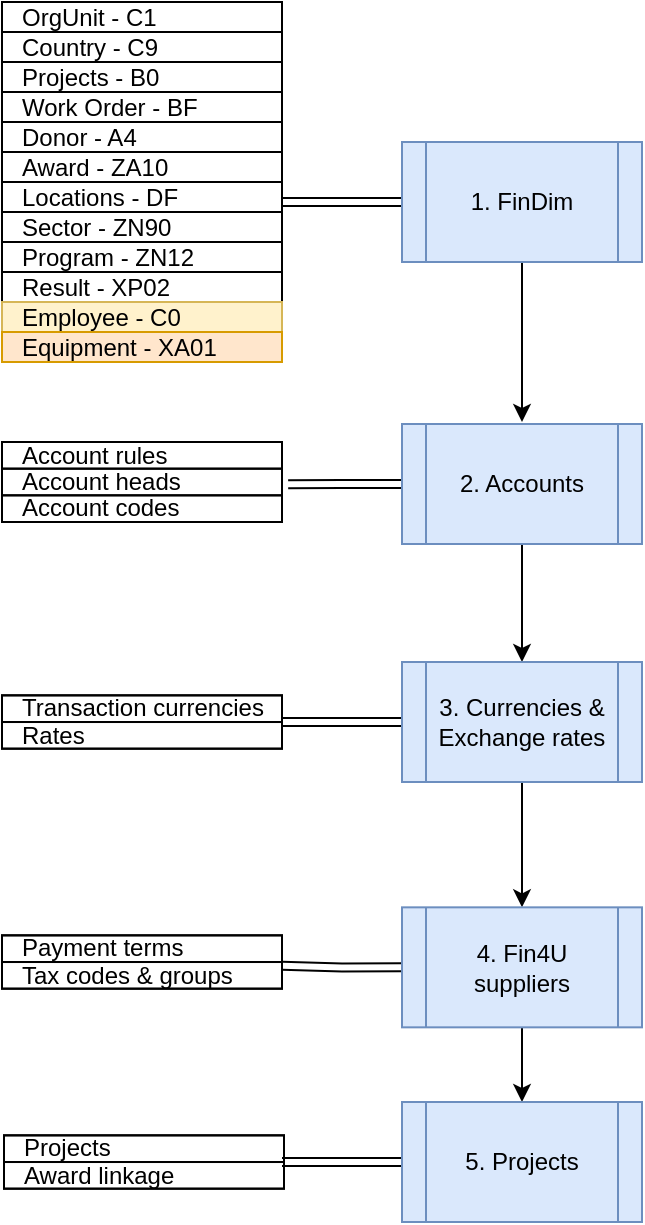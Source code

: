 <mxfile version="21.6.8" type="github">
  <diagram name="Page-1" id="kQQH8EyvIiI8qKK7--1i">
    <mxGraphModel dx="936" dy="531" grid="1" gridSize="10" guides="1" tooltips="1" connect="1" arrows="1" fold="1" page="1" pageScale="1" pageWidth="850" pageHeight="1100" math="0" shadow="0">
      <root>
        <mxCell id="0" />
        <mxCell id="1" parent="0" />
        <mxCell id="WhydafLTyiGb9I_DGI9D-12" style="edgeStyle=orthogonalEdgeStyle;rounded=0;orthogonalLoop=1;jettySize=auto;html=1;exitX=0;exitY=0.5;exitDx=0;exitDy=0;entryX=1;entryY=0.667;entryDx=0;entryDy=0;entryPerimeter=0;shape=link;" edge="1" parent="1" source="T8iTNFM0dFt_-LyN7YIx-1" target="T8iTNFM0dFt_-LyN7YIx-16">
          <mxGeometry relative="1" as="geometry" />
        </mxCell>
        <mxCell id="WhydafLTyiGb9I_DGI9D-17" style="edgeStyle=orthogonalEdgeStyle;rounded=0;orthogonalLoop=1;jettySize=auto;html=1;" edge="1" parent="1" source="T8iTNFM0dFt_-LyN7YIx-1">
          <mxGeometry relative="1" as="geometry">
            <mxPoint x="340" y="370" as="targetPoint" />
          </mxGeometry>
        </mxCell>
        <mxCell id="T8iTNFM0dFt_-LyN7YIx-1" value="1. FinDim" style="shape=process;whiteSpace=wrap;html=1;backgroundOutline=1;fillColor=#dae8fc;strokeColor=#6c8ebf;" parent="1" vertex="1">
          <mxGeometry x="280" y="230" width="120" height="60" as="geometry" />
        </mxCell>
        <mxCell id="T8iTNFM0dFt_-LyN7YIx-22" value="" style="group;strokeColor=default;fontSize=12;" parent="1" vertex="1" connectable="0">
          <mxGeometry x="80" y="160" width="140" height="180" as="geometry" />
        </mxCell>
        <mxCell id="T8iTNFM0dFt_-LyN7YIx-9" value="OrgUnit - C1" style="strokeColor=inherit;fillColor=inherit;gradientColor=inherit;fontColor=inherit;html=1;shadow=0;dashed=0;perimeter=none;whiteSpace=wrap;resizeWidth=1;align=left;spacing=10;" parent="T8iTNFM0dFt_-LyN7YIx-22" vertex="1">
          <mxGeometry width="140" height="15.0" as="geometry" />
        </mxCell>
        <mxCell id="T8iTNFM0dFt_-LyN7YIx-11" value="Country - C9" style="strokeColor=inherit;fillColor=inherit;gradientColor=inherit;fontColor=inherit;html=1;shadow=0;dashed=0;perimeter=none;whiteSpace=wrap;resizeWidth=1;align=left;spacing=10;" parent="T8iTNFM0dFt_-LyN7YIx-22" vertex="1">
          <mxGeometry y="15.0" width="140" height="15.0" as="geometry" />
        </mxCell>
        <mxCell id="T8iTNFM0dFt_-LyN7YIx-12" value="Projects - B0" style="strokeColor=inherit;fillColor=inherit;gradientColor=inherit;fontColor=inherit;html=1;shadow=0;dashed=0;perimeter=none;whiteSpace=wrap;resizeWidth=1;align=left;spacing=10;" parent="T8iTNFM0dFt_-LyN7YIx-22" vertex="1">
          <mxGeometry y="30.0" width="140" height="15.0" as="geometry" />
        </mxCell>
        <mxCell id="T8iTNFM0dFt_-LyN7YIx-13" value="Work Order - BF" style="strokeColor=inherit;fillColor=inherit;gradientColor=inherit;fontColor=inherit;html=1;shadow=0;dashed=0;perimeter=none;whiteSpace=wrap;resizeWidth=1;align=left;spacing=10;" parent="T8iTNFM0dFt_-LyN7YIx-22" vertex="1">
          <mxGeometry y="45" width="140" height="15.0" as="geometry" />
        </mxCell>
        <mxCell id="T8iTNFM0dFt_-LyN7YIx-14" value="Donor - A4" style="strokeColor=inherit;fillColor=inherit;gradientColor=inherit;fontColor=inherit;html=1;shadow=0;dashed=0;perimeter=none;whiteSpace=wrap;resizeWidth=1;align=left;spacing=10;" parent="T8iTNFM0dFt_-LyN7YIx-22" vertex="1">
          <mxGeometry y="60.0" width="140" height="15.0" as="geometry" />
        </mxCell>
        <mxCell id="T8iTNFM0dFt_-LyN7YIx-15" value="Award - ZA10" style="strokeColor=inherit;fillColor=inherit;gradientColor=inherit;fontColor=inherit;html=1;shadow=0;dashed=0;perimeter=none;whiteSpace=wrap;resizeWidth=1;align=left;spacing=10;" parent="T8iTNFM0dFt_-LyN7YIx-22" vertex="1">
          <mxGeometry y="75" width="140" height="15.0" as="geometry" />
        </mxCell>
        <mxCell id="T8iTNFM0dFt_-LyN7YIx-16" value="Locations - DF" style="strokeColor=inherit;fillColor=inherit;gradientColor=inherit;fontColor=inherit;html=1;shadow=0;dashed=0;perimeter=none;whiteSpace=wrap;resizeWidth=1;align=left;spacing=10;" parent="T8iTNFM0dFt_-LyN7YIx-22" vertex="1">
          <mxGeometry y="90" width="140" height="15.0" as="geometry" />
        </mxCell>
        <mxCell id="T8iTNFM0dFt_-LyN7YIx-17" value="Sector - ZN90" style="strokeColor=inherit;fillColor=inherit;gradientColor=inherit;fontColor=inherit;html=1;shadow=0;dashed=0;perimeter=none;whiteSpace=wrap;resizeWidth=1;align=left;spacing=10;" parent="T8iTNFM0dFt_-LyN7YIx-22" vertex="1">
          <mxGeometry y="105" width="140" height="15.0" as="geometry" />
        </mxCell>
        <mxCell id="T8iTNFM0dFt_-LyN7YIx-18" value="Program - ZN12" style="strokeColor=inherit;fillColor=inherit;gradientColor=inherit;fontColor=inherit;html=1;shadow=0;dashed=0;perimeter=none;whiteSpace=wrap;resizeWidth=1;align=left;spacing=10;" parent="T8iTNFM0dFt_-LyN7YIx-22" vertex="1">
          <mxGeometry y="120.0" width="140" height="15.0" as="geometry" />
        </mxCell>
        <mxCell id="T8iTNFM0dFt_-LyN7YIx-19" value="Result - XP02" style="strokeColor=inherit;fillColor=inherit;gradientColor=inherit;fontColor=inherit;html=1;shadow=0;dashed=0;perimeter=none;whiteSpace=wrap;resizeWidth=1;align=left;spacing=10;" parent="T8iTNFM0dFt_-LyN7YIx-22" vertex="1">
          <mxGeometry y="135" width="140" height="15.0" as="geometry" />
        </mxCell>
        <mxCell id="T8iTNFM0dFt_-LyN7YIx-20" value="Employee - C0" style="strokeColor=#d6b656;fillColor=#fff2cc;html=1;shadow=0;dashed=0;perimeter=none;whiteSpace=wrap;resizeWidth=1;align=left;spacing=10;" parent="T8iTNFM0dFt_-LyN7YIx-22" vertex="1">
          <mxGeometry y="150" width="140" height="15.0" as="geometry" />
        </mxCell>
        <mxCell id="T8iTNFM0dFt_-LyN7YIx-21" value="Equipment - XA01" style="strokeColor=#d79b00;fillColor=#ffe6cc;html=1;shadow=0;dashed=0;perimeter=none;whiteSpace=wrap;resizeWidth=1;align=left;spacing=10;" parent="T8iTNFM0dFt_-LyN7YIx-22" vertex="1">
          <mxGeometry y="165" width="140" height="15.0" as="geometry" />
        </mxCell>
        <mxCell id="WhydafLTyiGb9I_DGI9D-13" style="edgeStyle=orthogonalEdgeStyle;rounded=0;orthogonalLoop=1;jettySize=auto;html=1;exitX=0;exitY=0.5;exitDx=0;exitDy=0;entryX=1.022;entryY=0.584;entryDx=0;entryDy=0;entryPerimeter=0;shape=link;" edge="1" parent="1" source="T8iTNFM0dFt_-LyN7YIx-23" target="T8iTNFM0dFt_-LyN7YIx-26">
          <mxGeometry relative="1" as="geometry" />
        </mxCell>
        <mxCell id="WhydafLTyiGb9I_DGI9D-18" style="edgeStyle=orthogonalEdgeStyle;rounded=0;orthogonalLoop=1;jettySize=auto;html=1;exitX=0.5;exitY=1;exitDx=0;exitDy=0;entryX=0.5;entryY=0;entryDx=0;entryDy=0;" edge="1" parent="1" source="T8iTNFM0dFt_-LyN7YIx-23" target="T8iTNFM0dFt_-LyN7YIx-39">
          <mxGeometry relative="1" as="geometry" />
        </mxCell>
        <mxCell id="T8iTNFM0dFt_-LyN7YIx-23" value="2. Accounts" style="shape=process;whiteSpace=wrap;html=1;backgroundOutline=1;fillColor=#dae8fc;strokeColor=#6c8ebf;" parent="1" vertex="1">
          <mxGeometry x="280" y="371" width="120" height="60" as="geometry" />
        </mxCell>
        <mxCell id="WhydafLTyiGb9I_DGI9D-14" style="edgeStyle=orthogonalEdgeStyle;rounded=0;orthogonalLoop=1;jettySize=auto;html=1;exitX=0;exitY=0.5;exitDx=0;exitDy=0;entryX=1;entryY=0;entryDx=0;entryDy=0;entryPerimeter=0;shape=link;" edge="1" parent="1" source="T8iTNFM0dFt_-LyN7YIx-39" target="T8iTNFM0dFt_-LyN7YIx-41">
          <mxGeometry relative="1" as="geometry">
            <Array as="points">
              <mxPoint x="240" y="520" />
              <mxPoint x="240" y="520" />
            </Array>
          </mxGeometry>
        </mxCell>
        <mxCell id="WhydafLTyiGb9I_DGI9D-19" style="edgeStyle=orthogonalEdgeStyle;rounded=0;orthogonalLoop=1;jettySize=auto;html=1;exitX=0.5;exitY=1;exitDx=0;exitDy=0;" edge="1" parent="1" source="T8iTNFM0dFt_-LyN7YIx-39" target="T8iTNFM0dFt_-LyN7YIx-42">
          <mxGeometry relative="1" as="geometry" />
        </mxCell>
        <mxCell id="T8iTNFM0dFt_-LyN7YIx-39" value="3. Currencies &amp;amp; Exchange rates" style="shape=process;whiteSpace=wrap;html=1;backgroundOutline=1;fillColor=#dae8fc;strokeColor=#6c8ebf;" parent="1" vertex="1">
          <mxGeometry x="280" y="490" width="120" height="60" as="geometry" />
        </mxCell>
        <mxCell id="WhydafLTyiGb9I_DGI9D-15" style="edgeStyle=orthogonalEdgeStyle;rounded=0;orthogonalLoop=1;jettySize=auto;html=1;exitX=0;exitY=0.5;exitDx=0;exitDy=0;entryX=1.001;entryY=0.139;entryDx=0;entryDy=0;entryPerimeter=0;shape=link;" edge="1" parent="1" source="T8iTNFM0dFt_-LyN7YIx-42" target="T8iTNFM0dFt_-LyN7YIx-44">
          <mxGeometry relative="1" as="geometry" />
        </mxCell>
        <mxCell id="WhydafLTyiGb9I_DGI9D-20" style="edgeStyle=orthogonalEdgeStyle;rounded=0;orthogonalLoop=1;jettySize=auto;html=1;exitX=0.5;exitY=1;exitDx=0;exitDy=0;entryX=0.5;entryY=0;entryDx=0;entryDy=0;" edge="1" parent="1" source="T8iTNFM0dFt_-LyN7YIx-42" target="T8iTNFM0dFt_-LyN7YIx-45">
          <mxGeometry relative="1" as="geometry" />
        </mxCell>
        <mxCell id="T8iTNFM0dFt_-LyN7YIx-42" value="4. Fin4U suppliers" style="shape=process;whiteSpace=wrap;html=1;backgroundOutline=1;fillColor=#dae8fc;strokeColor=#6c8ebf;" parent="1" vertex="1">
          <mxGeometry x="280" y="612.67" width="120" height="60" as="geometry" />
        </mxCell>
        <mxCell id="WhydafLTyiGb9I_DGI9D-23" style="edgeStyle=orthogonalEdgeStyle;rounded=0;orthogonalLoop=1;jettySize=auto;html=1;exitX=0;exitY=0.5;exitDx=0;exitDy=0;shape=link;" edge="1" parent="1" source="T8iTNFM0dFt_-LyN7YIx-45">
          <mxGeometry relative="1" as="geometry">
            <mxPoint x="220" y="740" as="targetPoint" />
          </mxGeometry>
        </mxCell>
        <mxCell id="T8iTNFM0dFt_-LyN7YIx-45" value="5. Projects" style="shape=process;whiteSpace=wrap;html=1;backgroundOutline=1;fillColor=#dae8fc;strokeColor=#6c8ebf;" parent="1" vertex="1">
          <mxGeometry x="280" y="710" width="120" height="60" as="geometry" />
        </mxCell>
        <mxCell id="WhydafLTyiGb9I_DGI9D-7" value="" style="group;strokeColor=default;" vertex="1" connectable="0" parent="1">
          <mxGeometry x="80" y="506.673" width="140" height="26.663" as="geometry" />
        </mxCell>
        <mxCell id="T8iTNFM0dFt_-LyN7YIx-40" value="Transaction currencies" style="strokeColor=inherit;fillColor=inherit;gradientColor=inherit;fontColor=inherit;html=1;shadow=0;dashed=0;perimeter=none;whiteSpace=wrap;resizeWidth=1;align=left;spacing=10;" parent="WhydafLTyiGb9I_DGI9D-7" vertex="1">
          <mxGeometry width="140" height="13.333" as="geometry" />
        </mxCell>
        <mxCell id="T8iTNFM0dFt_-LyN7YIx-41" value="Rates" style="strokeColor=inherit;fillColor=inherit;gradientColor=inherit;fontColor=inherit;html=1;shadow=0;dashed=0;perimeter=none;whiteSpace=wrap;resizeWidth=1;align=left;spacing=10;" parent="WhydafLTyiGb9I_DGI9D-7" vertex="1">
          <mxGeometry y="13.33" width="140" height="13.333" as="geometry" />
        </mxCell>
        <mxCell id="WhydafLTyiGb9I_DGI9D-8" value="" style="group;strokeColor=default;" vertex="1" connectable="0" parent="1">
          <mxGeometry x="80" y="626.673" width="140" height="26.663" as="geometry" />
        </mxCell>
        <mxCell id="T8iTNFM0dFt_-LyN7YIx-43" value="Payment terms" style="strokeColor=inherit;fillColor=inherit;gradientColor=inherit;fontColor=inherit;html=1;shadow=0;dashed=0;perimeter=none;whiteSpace=wrap;resizeWidth=1;align=left;spacing=10;" parent="WhydafLTyiGb9I_DGI9D-8" vertex="1">
          <mxGeometry width="140" height="13.333" as="geometry" />
        </mxCell>
        <mxCell id="T8iTNFM0dFt_-LyN7YIx-44" value="Tax codes &amp;amp; groups" style="strokeColor=inherit;fillColor=inherit;gradientColor=inherit;fontColor=inherit;html=1;shadow=0;dashed=0;perimeter=none;whiteSpace=wrap;resizeWidth=1;align=left;spacing=10;" parent="WhydafLTyiGb9I_DGI9D-8" vertex="1">
          <mxGeometry y="13.33" width="140" height="13.333" as="geometry" />
        </mxCell>
        <mxCell id="WhydafLTyiGb9I_DGI9D-9" value="" style="group;strokeColor=default;" vertex="1" connectable="0" parent="1">
          <mxGeometry x="81" y="726.673" width="140" height="26.663" as="geometry" />
        </mxCell>
        <mxCell id="WhydafLTyiGb9I_DGI9D-2" value="Projects" style="strokeColor=inherit;fillColor=inherit;gradientColor=inherit;fontColor=inherit;html=1;shadow=0;dashed=0;perimeter=none;whiteSpace=wrap;resizeWidth=1;align=left;spacing=10;" vertex="1" parent="WhydafLTyiGb9I_DGI9D-9">
          <mxGeometry width="140" height="13.333" as="geometry" />
        </mxCell>
        <mxCell id="WhydafLTyiGb9I_DGI9D-3" value="Award linkage" style="strokeColor=inherit;fillColor=inherit;gradientColor=inherit;fontColor=inherit;html=1;shadow=0;dashed=0;perimeter=none;whiteSpace=wrap;resizeWidth=1;align=left;spacing=10;" vertex="1" parent="WhydafLTyiGb9I_DGI9D-9">
          <mxGeometry y="13.33" width="140" height="13.333" as="geometry" />
        </mxCell>
        <mxCell id="WhydafLTyiGb9I_DGI9D-10" value="" style="group;strokeColor=default;" vertex="1" connectable="0" parent="1">
          <mxGeometry x="80" y="380" width="140" height="40" as="geometry" />
        </mxCell>
        <mxCell id="T8iTNFM0dFt_-LyN7YIx-25" value="Account rules" style="strokeColor=inherit;fillColor=inherit;gradientColor=inherit;fontColor=inherit;html=1;shadow=0;dashed=0;perimeter=none;whiteSpace=wrap;resizeWidth=1;align=left;spacing=10;" parent="WhydafLTyiGb9I_DGI9D-10" vertex="1">
          <mxGeometry width="140" height="13.333" as="geometry" />
        </mxCell>
        <mxCell id="T8iTNFM0dFt_-LyN7YIx-26" value="Account heads" style="strokeColor=inherit;fillColor=inherit;gradientColor=inherit;fontColor=inherit;html=1;shadow=0;dashed=0;perimeter=none;whiteSpace=wrap;resizeWidth=1;align=left;spacing=10;" parent="WhydafLTyiGb9I_DGI9D-10" vertex="1">
          <mxGeometry y="13.333" width="140" height="13.333" as="geometry" />
        </mxCell>
        <mxCell id="T8iTNFM0dFt_-LyN7YIx-27" value="Account codes" style="strokeColor=default;fillColor=inherit;gradientColor=inherit;fontColor=inherit;html=1;shadow=0;dashed=0;perimeter=none;whiteSpace=wrap;resizeWidth=1;align=left;spacing=10;" parent="WhydafLTyiGb9I_DGI9D-10" vertex="1">
          <mxGeometry y="26.667" width="140" height="13.333" as="geometry" />
        </mxCell>
      </root>
    </mxGraphModel>
  </diagram>
</mxfile>
